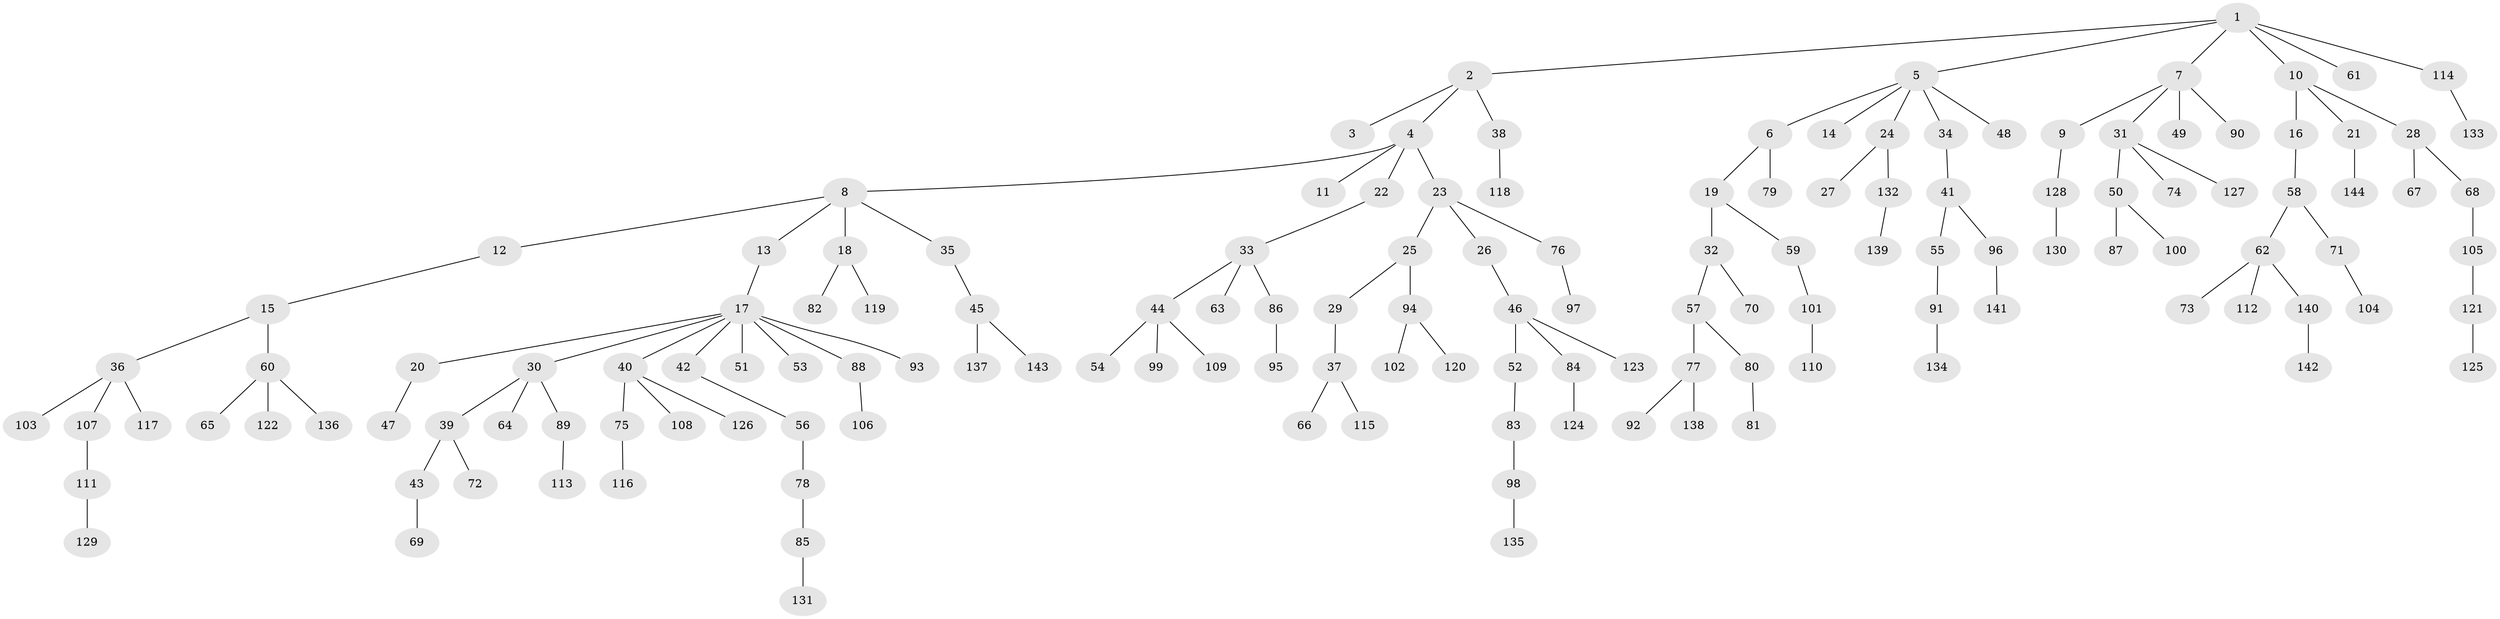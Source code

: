 // Generated by graph-tools (version 1.1) at 2025/50/03/09/25 03:50:15]
// undirected, 144 vertices, 143 edges
graph export_dot {
graph [start="1"]
  node [color=gray90,style=filled];
  1;
  2;
  3;
  4;
  5;
  6;
  7;
  8;
  9;
  10;
  11;
  12;
  13;
  14;
  15;
  16;
  17;
  18;
  19;
  20;
  21;
  22;
  23;
  24;
  25;
  26;
  27;
  28;
  29;
  30;
  31;
  32;
  33;
  34;
  35;
  36;
  37;
  38;
  39;
  40;
  41;
  42;
  43;
  44;
  45;
  46;
  47;
  48;
  49;
  50;
  51;
  52;
  53;
  54;
  55;
  56;
  57;
  58;
  59;
  60;
  61;
  62;
  63;
  64;
  65;
  66;
  67;
  68;
  69;
  70;
  71;
  72;
  73;
  74;
  75;
  76;
  77;
  78;
  79;
  80;
  81;
  82;
  83;
  84;
  85;
  86;
  87;
  88;
  89;
  90;
  91;
  92;
  93;
  94;
  95;
  96;
  97;
  98;
  99;
  100;
  101;
  102;
  103;
  104;
  105;
  106;
  107;
  108;
  109;
  110;
  111;
  112;
  113;
  114;
  115;
  116;
  117;
  118;
  119;
  120;
  121;
  122;
  123;
  124;
  125;
  126;
  127;
  128;
  129;
  130;
  131;
  132;
  133;
  134;
  135;
  136;
  137;
  138;
  139;
  140;
  141;
  142;
  143;
  144;
  1 -- 2;
  1 -- 5;
  1 -- 7;
  1 -- 10;
  1 -- 61;
  1 -- 114;
  2 -- 3;
  2 -- 4;
  2 -- 38;
  4 -- 8;
  4 -- 11;
  4 -- 22;
  4 -- 23;
  5 -- 6;
  5 -- 14;
  5 -- 24;
  5 -- 34;
  5 -- 48;
  6 -- 19;
  6 -- 79;
  7 -- 9;
  7 -- 31;
  7 -- 49;
  7 -- 90;
  8 -- 12;
  8 -- 13;
  8 -- 18;
  8 -- 35;
  9 -- 128;
  10 -- 16;
  10 -- 21;
  10 -- 28;
  12 -- 15;
  13 -- 17;
  15 -- 36;
  15 -- 60;
  16 -- 58;
  17 -- 20;
  17 -- 30;
  17 -- 40;
  17 -- 42;
  17 -- 51;
  17 -- 53;
  17 -- 88;
  17 -- 93;
  18 -- 82;
  18 -- 119;
  19 -- 32;
  19 -- 59;
  20 -- 47;
  21 -- 144;
  22 -- 33;
  23 -- 25;
  23 -- 26;
  23 -- 76;
  24 -- 27;
  24 -- 132;
  25 -- 29;
  25 -- 94;
  26 -- 46;
  28 -- 67;
  28 -- 68;
  29 -- 37;
  30 -- 39;
  30 -- 64;
  30 -- 89;
  31 -- 50;
  31 -- 74;
  31 -- 127;
  32 -- 57;
  32 -- 70;
  33 -- 44;
  33 -- 63;
  33 -- 86;
  34 -- 41;
  35 -- 45;
  36 -- 103;
  36 -- 107;
  36 -- 117;
  37 -- 66;
  37 -- 115;
  38 -- 118;
  39 -- 43;
  39 -- 72;
  40 -- 75;
  40 -- 108;
  40 -- 126;
  41 -- 55;
  41 -- 96;
  42 -- 56;
  43 -- 69;
  44 -- 54;
  44 -- 99;
  44 -- 109;
  45 -- 137;
  45 -- 143;
  46 -- 52;
  46 -- 84;
  46 -- 123;
  50 -- 87;
  50 -- 100;
  52 -- 83;
  55 -- 91;
  56 -- 78;
  57 -- 77;
  57 -- 80;
  58 -- 62;
  58 -- 71;
  59 -- 101;
  60 -- 65;
  60 -- 122;
  60 -- 136;
  62 -- 73;
  62 -- 112;
  62 -- 140;
  68 -- 105;
  71 -- 104;
  75 -- 116;
  76 -- 97;
  77 -- 92;
  77 -- 138;
  78 -- 85;
  80 -- 81;
  83 -- 98;
  84 -- 124;
  85 -- 131;
  86 -- 95;
  88 -- 106;
  89 -- 113;
  91 -- 134;
  94 -- 102;
  94 -- 120;
  96 -- 141;
  98 -- 135;
  101 -- 110;
  105 -- 121;
  107 -- 111;
  111 -- 129;
  114 -- 133;
  121 -- 125;
  128 -- 130;
  132 -- 139;
  140 -- 142;
}
